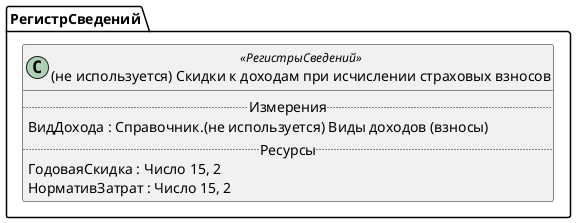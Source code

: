 ﻿@startuml УдалитьСтраховыеВзносыСкидкиКДоходам
'!include templates.wsd
'..\include templates.wsd
class РегистрСведений.УдалитьСтраховыеВзносыСкидкиКДоходам as "(не используется) Скидки к доходам при исчислении страховых взносов" <<РегистрыСведений>>
{
..Измерения..
ВидДохода : Справочник.(не используется) Виды доходов (взносы)
..Ресурсы..
ГодоваяСкидка : Число 15, 2
НормативЗатрат : Число 15, 2
}
@enduml
